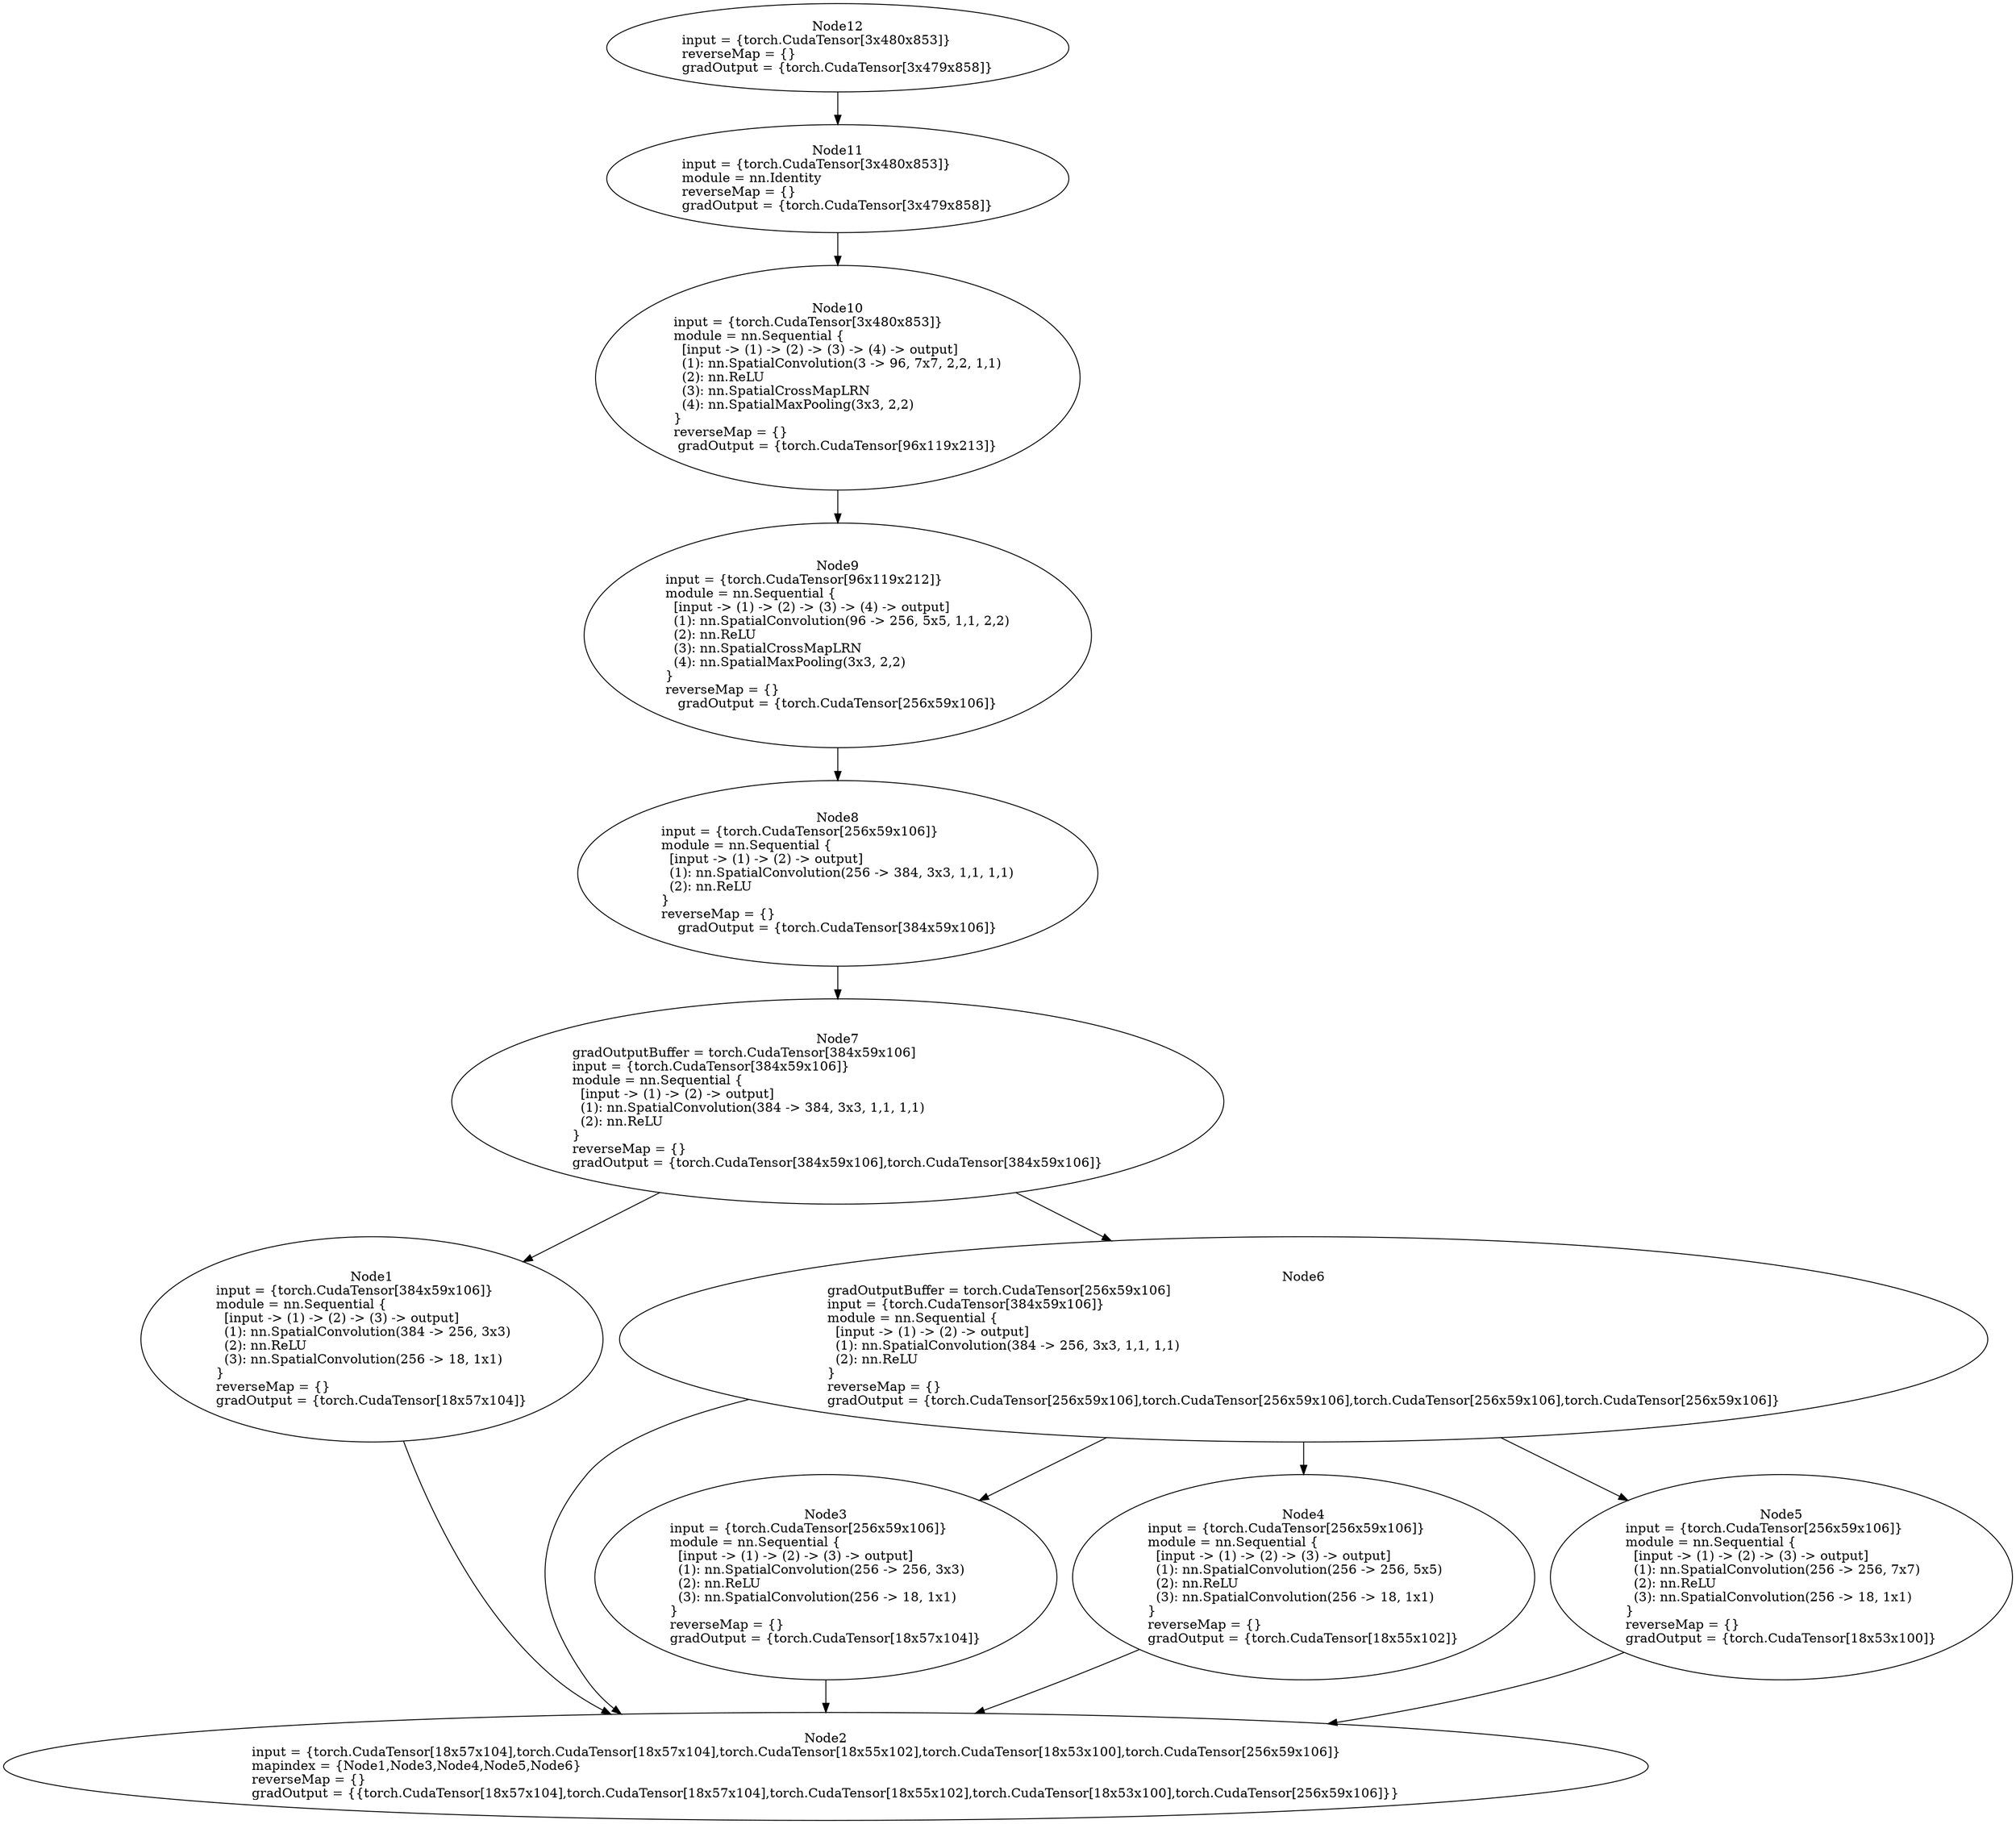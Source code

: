 digraph G {
	graph [bb="0,0,1700,1986"];
	node [label="\N",
		shape=oval
	];
	n1	 [height=3.1034,
		label="Node1\ninput = {torch.CudaTensor[384x59x106]}\lmodule = nn.Sequential {\l  [input -> (1) -> (2) -> (3) -> output]\l  (1): nn.SpatialConvolution(\
384 -> 256, 3x3)\l  (2): nn.ReLU\l  (3): nn.SpatialConvolution(256 -> 18, 1x1)\l}\lreverseMap = {}\lgradOutput = {torch.CudaTensor[\
18x57x104]}",
		pos="310,526",
		tooltip="[./models/ZF_model_utilities.lua]:62_",
		width=5.3952];
	n2	 [height=1.6303,
		label="Node2\ninput = {torch.CudaTensor[18x57x104],torch.CudaTensor[18x57x104],torch.CudaTensor[18x55x102],torch.CudaTensor[18x53x100],\
torch.CudaTensor[256x59x106]}\lmapindex = {Node1,Node3,Node4,Node5,Node6}\lreverseMap = {}\lgradOutput = {{torch.CudaTensor[18x57x104],\
torch.CudaTensor[18x57x104],torch.CudaTensor[18x55x102],torch.CudaTensor[18x53x100],torch.CudaTensor[256x59x106]}}",
		pos="692,59",
		tooltip="[[C]]:-1_",
		width=19.226];
	n1 -> n2	 [pos="e,507.36,115.62 329,414.65 348.26,333.18 385.67,224.63 456,154 468.6,141.34 483.13,130.34 498.65,120.78"];
	n3	 [height=3.1034,
		label="Node3\ninput = {torch.CudaTensor[256x59x106]}\lmodule = nn.Sequential {\l  [input -> (1) -> (2) -> (3) -> output]\l  (1): nn.SpatialConvolution(\
256 -> 256, 3x3)\l  (2): nn.ReLU\l  (3): nn.SpatialConvolution(256 -> 18, 1x1)\l}\lreverseMap = {}\lgradOutput = {torch.CudaTensor[\
18x57x104]}",
		pos="692,266",
		tooltip="[./models/ZF_model_utilities.lua]:62_",
		width=5.3952];
	n3 -> n2	 [pos="e,692,117.72 692,154.1 692,145.18 692,136.34 692,127.87"];
	n4	 [height=3.1034,
		label="Node4\ninput = {torch.CudaTensor[256x59x106]}\lmodule = nn.Sequential {\l  [input -> (1) -> (2) -> (3) -> output]\l  (1): nn.SpatialConvolution(\
256 -> 256, 5x5)\l  (2): nn.ReLU\l  (3): nn.SpatialConvolution(256 -> 18, 1x1)\l}\lreverseMap = {}\lgradOutput = {torch.CudaTensor[\
18x55x102]}",
		pos="1099,266",
		tooltip="[./models/ZF_model_utilities.lua]:62_",
		width=5.3952];
	n4 -> n2	 [pos="e,817.95,116.78 959.99,187.81 938.36,176.25 916.16,164.64 895,154 873.27,143.07 850.03,131.87 827.31,121.17"];
	n5	 [height=3.1034,
		label="Node5\ninput = {torch.CudaTensor[256x59x106]}\lmodule = nn.Sequential {\l  [input -> (1) -> (2) -> (3) -> output]\l  (1): nn.SpatialConvolution(\
256 -> 256, 7x7)\l  (2): nn.ReLU\l  (3): nn.SpatialConvolution(256 -> 18, 1x1)\l}\lreverseMap = {}\lgradOutput = {torch.CudaTensor[\
18x53x100]}",
		pos="1506,266",
		tooltip="[./models/ZF_model_utilities.lua]:62_",
		width=5.3952];
	n5 -> n2	 [pos="e,1114.1,105.55 1373.2,184.29 1350.1,172.72 1325.8,162.03 1302,154 1245.5,134.92 1184.7,119.7 1124.2,107.55"];
	n6	 [height=3.1034,
		label="Node6\ngradOutputBuffer = torch.CudaTensor[256x59x106]\linput = {torch.CudaTensor[384x59x106]}\lmodule = nn.Sequential {\l  [input \
-> (1) -> (2) -> output]\l  (1): nn.SpatialConvolution(384 -> 256, 3x3, 1,1, 1,1)\l  (2): nn.ReLU\l}\lreverseMap = {}\lgradOutput = {\
torch.CudaTensor[256x59x106],torch.CudaTensor[256x59x106],torch.CudaTensor[256x59x106],torch.CudaTensor[256x59x106]}",
		pos="1099,526",
		tooltip="[./models/ZF_model_utilities.lua]:54_",
		width=16.004];
	n6 -> n2	 [pos="e,524.79,116.29 650.26,455.76 575.43,435.3 513.94,409.66 489,378 427.4,299.79 435.4,237.89 489,154 496.57,142.15 506.06,131.77 516.78,\
122.68"];
	n6 -> n3	 [pos="e,821.95,349.38 931.7,418.94 898.08,397.64 863.11,375.47 830.61,354.86"];
	n6 -> n4	 [pos="e,1099,377.82 1099,414.09 1099,405.45 1099,396.7 1099,388"];
	n6 -> n5	 [pos="e,1376,349.38 1266.3,418.94 1299.9,397.64 1334.9,375.47 1367.4,354.86"];
	n7	 [height=3.1034,
		label="Node7\ngradOutputBuffer = torch.CudaTensor[384x59x106]\linput = {torch.CudaTensor[384x59x106]}\lmodule = nn.Sequential {\l  [input \
-> (1) -> (2) -> output]\l  (1): nn.SpatialConvolution(384 -> 384, 3x3, 1,1, 1,1)\l  (2): nn.ReLU\l}\lreverseMap = {}\lgradOutput = {\
torch.CudaTensor[384x59x106],torch.CudaTensor[384x59x106]}",
		pos="704,786",
		tooltip="[./models/ZF_model_utilities.lua]:54_",
		width=9.0078];
	n7 -> n1	 [pos="e,437.37,610.4 554.2,686.91 518.7,663.66 481.02,638.99 446.16,616.16"];
	n7 -> n6	 [pos="e,936.24,633.31 854.18,686.91 878.18,671.23 903.17,654.91 927.62,638.94"];
	n8	 [height=2.8088,
		label="Node8\ninput = {torch.CudaTensor[256x59x106]}\lmodule = nn.Sequential {\l  [input -> (1) -> (2) -> output]\l  (1): nn.SpatialConvolution(\
256 -> 384, 3x3, 1,1, 1,1)\l  (2): nn.ReLU\l}\lreverseMap = {}\lgradOutput = {torch.CudaTensor[384x59x106]}",
		pos="704,1035",
		tooltip="[./models/ZF_model_utilities.lua]:54_",
		width=6.2243];
	n8 -> n7	 [pos="e,704,897.86 704,933.54 704,925.09 704,916.49 704,907.91"];
	n9	 [height=3.398,
		label="Node9\ninput = {torch.CudaTensor[96x119x212]}\lmodule = nn.Sequential {\l  [input -> (1) -> (2) -> (3) -> (4) -> output]\l  (1): \
nn.SpatialConvolution(96 -> 256, 5x5, 1,1, 2,2)\l  (2): nn.ReLU\l  (3): nn.SpatialCrossMapLRN\l  (4): nn.SpatialMaxPooling(3x3, \
2,2)\l}\lreverseMap = {}\lgradOutput = {torch.CudaTensor[256x59x106]}",
		pos="704,1295",
		tooltip="[./models/ZF_model_utilities.lua]:54_",
		width=6.0862];
	n9 -> n8	 [pos="e,704,1136.3 704,1172.6 704,1163.8 704,1155 704,1146.4"];
	n10	 [height=3.398,
		label="Node10\ninput = {torch.CudaTensor[3x480x853]}\lmodule = nn.Sequential {\l  [input -> (1) -> (2) -> (3) -> (4) -> output]\l  (1): \
nn.SpatialConvolution(3 -> 96, 7x7, 2,2, 1,1)\l  (2): nn.ReLU\l  (3): nn.SpatialCrossMapLRN\l  (4): nn.SpatialMaxPooling(3x3, 2,\
2)\l}\lreverseMap = {}\lgradOutput = {torch.CudaTensor[96x119x213]}",
		pos="704,1577",
		tooltip="[./models/ZF_model_utilities.lua]:54_",
		width=5.8098];
	n10 -> n9	 [pos="e,704,1417.5 704,1454.4 704,1445.5 704,1436.5 704,1427.6"];
	n11	 [height=1.6303,
		label="Node11\ninput = {torch.CudaTensor[3x480x853]}\lmodule = nn.Identity\lreverseMap = {}\lgradOutput = {torch.CudaTensor[3x479x858]}",
		pos="704,1795",
		tooltip="[./models/ZF_model_utilities.lua]:44_",
		width=5.3952];
	n11 -> n10	 [pos="e,704,1699.4 704,1736.1 704,1727.7 704,1718.7 704,1709.5"];
	n12	 [height=1.3356,
		label="Node12\ninput = {torch.CudaTensor[3x480x853]}\lreverseMap = {}\lgradOutput = {torch.CudaTensor[3x479x858]}",
		pos="704,1938",
		tooltip="[[C]]:-1_",
		width=5.3952];
	n12 -> n11	 [pos="e,704,1853.7 704,1889.7 704,1881.4 704,1872.6 704,1863.9"];
}
